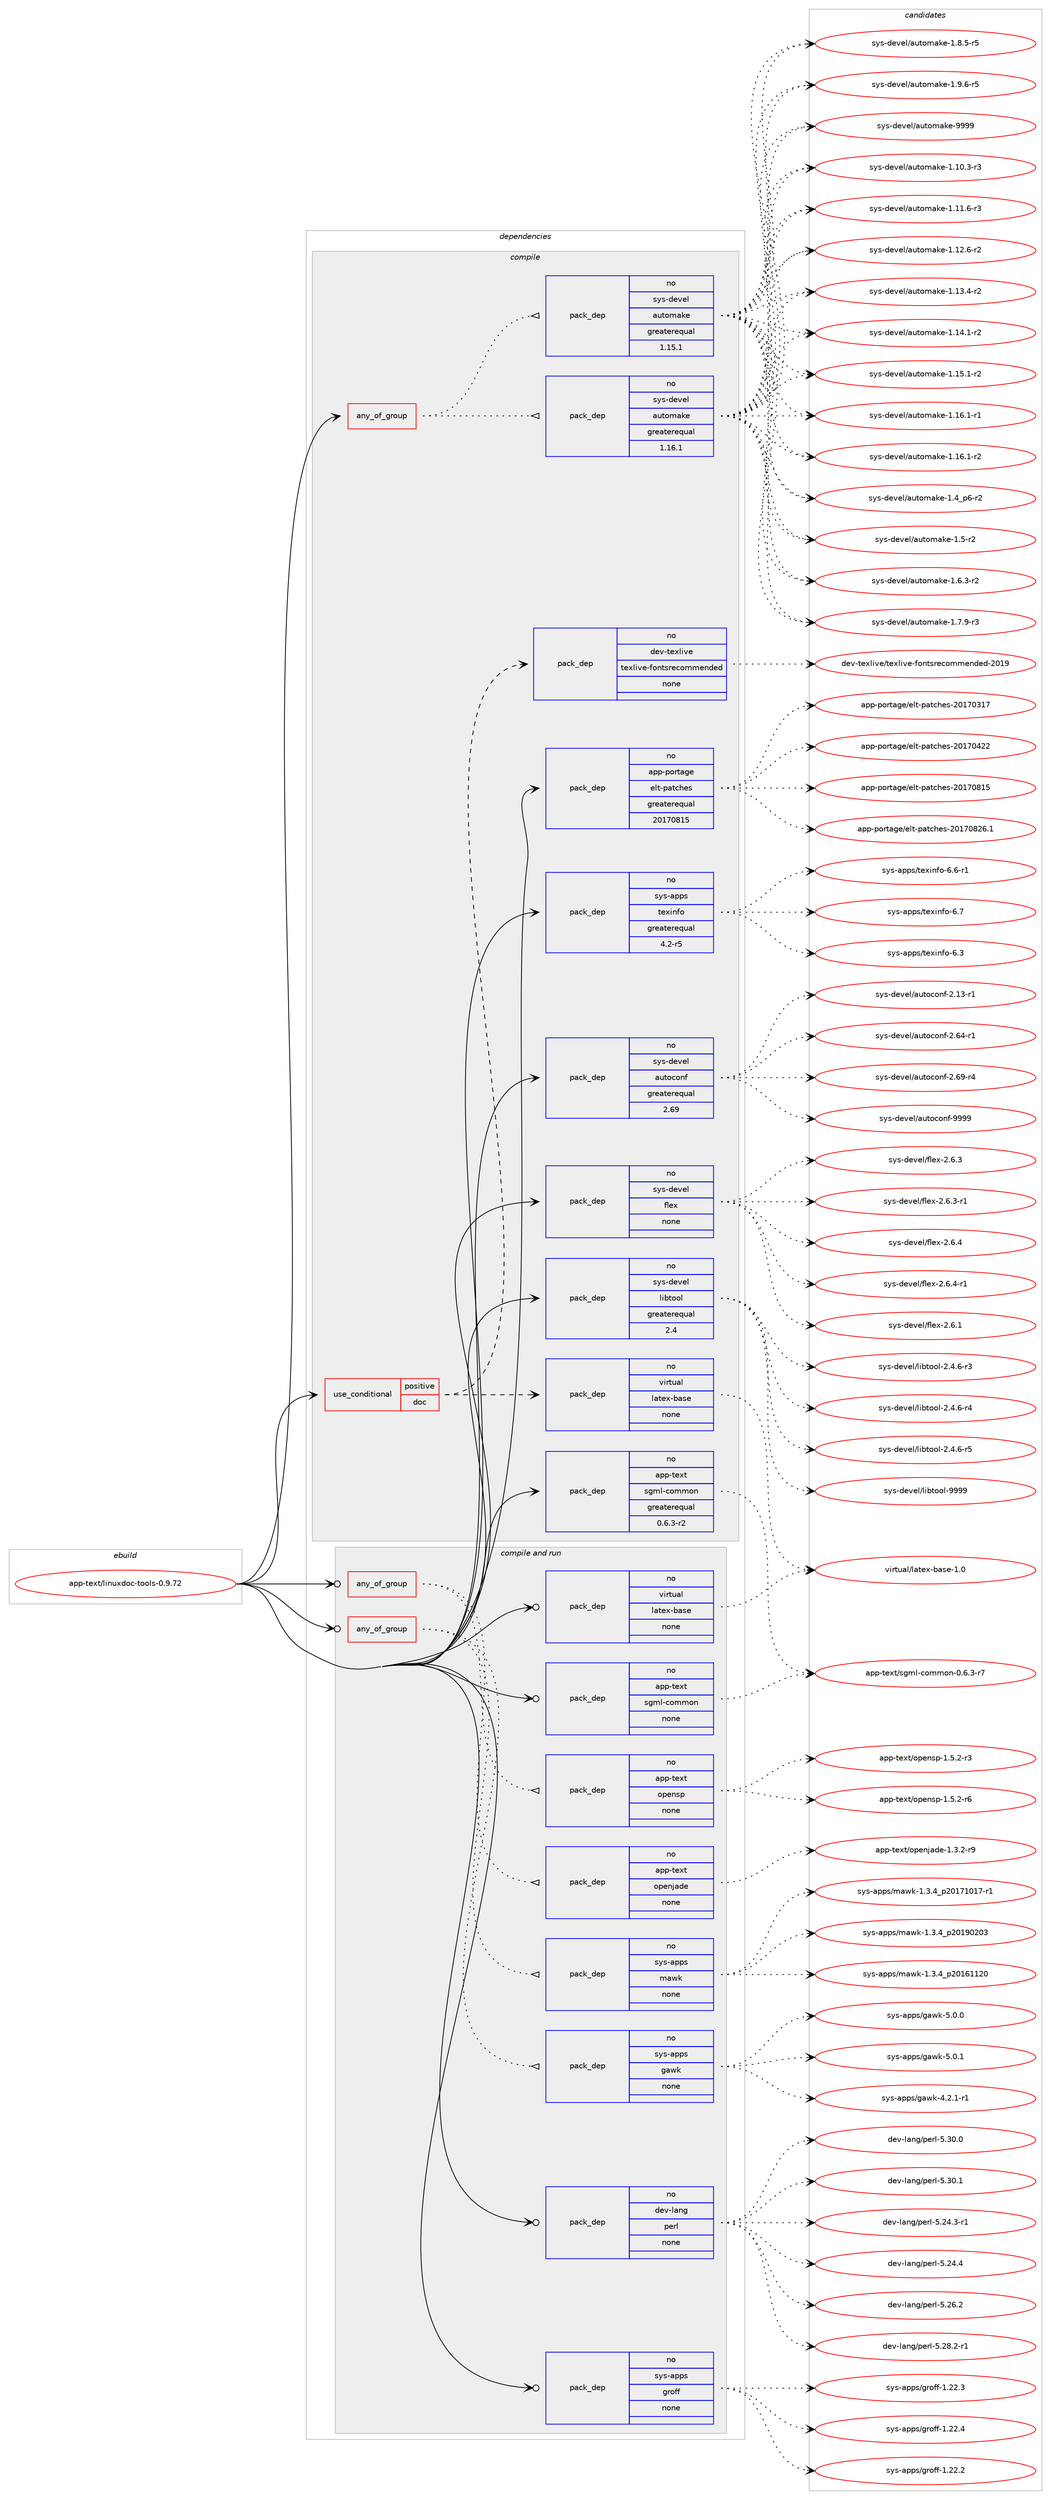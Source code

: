 digraph prolog {

# *************
# Graph options
# *************

newrank=true;
concentrate=true;
compound=true;
graph [rankdir=LR,fontname=Helvetica,fontsize=10,ranksep=1.5];#, ranksep=2.5, nodesep=0.2];
edge  [arrowhead=vee];
node  [fontname=Helvetica,fontsize=10];

# **********
# The ebuild
# **********

subgraph cluster_leftcol {
color=gray;
rank=same;
label=<<i>ebuild</i>>;
id [label="app-text/linuxdoc-tools-0.9.72", color=red, width=4, href="../app-text/linuxdoc-tools-0.9.72.svg"];
}

# ****************
# The dependencies
# ****************

subgraph cluster_midcol {
color=gray;
label=<<i>dependencies</i>>;
subgraph cluster_compile {
fillcolor="#eeeeee";
style=filled;
label=<<i>compile</i>>;
subgraph any8904 {
dependency509754 [label=<<TABLE BORDER="0" CELLBORDER="1" CELLSPACING="0" CELLPADDING="4"><TR><TD CELLPADDING="10">any_of_group</TD></TR></TABLE>>, shape=none, color=red];subgraph pack379020 {
dependency509755 [label=<<TABLE BORDER="0" CELLBORDER="1" CELLSPACING="0" CELLPADDING="4" WIDTH="220"><TR><TD ROWSPAN="6" CELLPADDING="30">pack_dep</TD></TR><TR><TD WIDTH="110">no</TD></TR><TR><TD>sys-devel</TD></TR><TR><TD>automake</TD></TR><TR><TD>greaterequal</TD></TR><TR><TD>1.16.1</TD></TR></TABLE>>, shape=none, color=blue];
}
dependency509754:e -> dependency509755:w [weight=20,style="dotted",arrowhead="oinv"];
subgraph pack379021 {
dependency509756 [label=<<TABLE BORDER="0" CELLBORDER="1" CELLSPACING="0" CELLPADDING="4" WIDTH="220"><TR><TD ROWSPAN="6" CELLPADDING="30">pack_dep</TD></TR><TR><TD WIDTH="110">no</TD></TR><TR><TD>sys-devel</TD></TR><TR><TD>automake</TD></TR><TR><TD>greaterequal</TD></TR><TR><TD>1.15.1</TD></TR></TABLE>>, shape=none, color=blue];
}
dependency509754:e -> dependency509756:w [weight=20,style="dotted",arrowhead="oinv"];
}
id:e -> dependency509754:w [weight=20,style="solid",arrowhead="vee"];
subgraph cond121506 {
dependency509757 [label=<<TABLE BORDER="0" CELLBORDER="1" CELLSPACING="0" CELLPADDING="4"><TR><TD ROWSPAN="3" CELLPADDING="10">use_conditional</TD></TR><TR><TD>positive</TD></TR><TR><TD>doc</TD></TR></TABLE>>, shape=none, color=red];
subgraph pack379022 {
dependency509758 [label=<<TABLE BORDER="0" CELLBORDER="1" CELLSPACING="0" CELLPADDING="4" WIDTH="220"><TR><TD ROWSPAN="6" CELLPADDING="30">pack_dep</TD></TR><TR><TD WIDTH="110">no</TD></TR><TR><TD>dev-texlive</TD></TR><TR><TD>texlive-fontsrecommended</TD></TR><TR><TD>none</TD></TR><TR><TD></TD></TR></TABLE>>, shape=none, color=blue];
}
dependency509757:e -> dependency509758:w [weight=20,style="dashed",arrowhead="vee"];
subgraph pack379023 {
dependency509759 [label=<<TABLE BORDER="0" CELLBORDER="1" CELLSPACING="0" CELLPADDING="4" WIDTH="220"><TR><TD ROWSPAN="6" CELLPADDING="30">pack_dep</TD></TR><TR><TD WIDTH="110">no</TD></TR><TR><TD>virtual</TD></TR><TR><TD>latex-base</TD></TR><TR><TD>none</TD></TR><TR><TD></TD></TR></TABLE>>, shape=none, color=blue];
}
dependency509757:e -> dependency509759:w [weight=20,style="dashed",arrowhead="vee"];
}
id:e -> dependency509757:w [weight=20,style="solid",arrowhead="vee"];
subgraph pack379024 {
dependency509760 [label=<<TABLE BORDER="0" CELLBORDER="1" CELLSPACING="0" CELLPADDING="4" WIDTH="220"><TR><TD ROWSPAN="6" CELLPADDING="30">pack_dep</TD></TR><TR><TD WIDTH="110">no</TD></TR><TR><TD>app-portage</TD></TR><TR><TD>elt-patches</TD></TR><TR><TD>greaterequal</TD></TR><TR><TD>20170815</TD></TR></TABLE>>, shape=none, color=blue];
}
id:e -> dependency509760:w [weight=20,style="solid",arrowhead="vee"];
subgraph pack379025 {
dependency509761 [label=<<TABLE BORDER="0" CELLBORDER="1" CELLSPACING="0" CELLPADDING="4" WIDTH="220"><TR><TD ROWSPAN="6" CELLPADDING="30">pack_dep</TD></TR><TR><TD WIDTH="110">no</TD></TR><TR><TD>app-text</TD></TR><TR><TD>sgml-common</TD></TR><TR><TD>greaterequal</TD></TR><TR><TD>0.6.3-r2</TD></TR></TABLE>>, shape=none, color=blue];
}
id:e -> dependency509761:w [weight=20,style="solid",arrowhead="vee"];
subgraph pack379026 {
dependency509762 [label=<<TABLE BORDER="0" CELLBORDER="1" CELLSPACING="0" CELLPADDING="4" WIDTH="220"><TR><TD ROWSPAN="6" CELLPADDING="30">pack_dep</TD></TR><TR><TD WIDTH="110">no</TD></TR><TR><TD>sys-apps</TD></TR><TR><TD>texinfo</TD></TR><TR><TD>greaterequal</TD></TR><TR><TD>4.2-r5</TD></TR></TABLE>>, shape=none, color=blue];
}
id:e -> dependency509762:w [weight=20,style="solid",arrowhead="vee"];
subgraph pack379027 {
dependency509763 [label=<<TABLE BORDER="0" CELLBORDER="1" CELLSPACING="0" CELLPADDING="4" WIDTH="220"><TR><TD ROWSPAN="6" CELLPADDING="30">pack_dep</TD></TR><TR><TD WIDTH="110">no</TD></TR><TR><TD>sys-devel</TD></TR><TR><TD>autoconf</TD></TR><TR><TD>greaterequal</TD></TR><TR><TD>2.69</TD></TR></TABLE>>, shape=none, color=blue];
}
id:e -> dependency509763:w [weight=20,style="solid",arrowhead="vee"];
subgraph pack379028 {
dependency509764 [label=<<TABLE BORDER="0" CELLBORDER="1" CELLSPACING="0" CELLPADDING="4" WIDTH="220"><TR><TD ROWSPAN="6" CELLPADDING="30">pack_dep</TD></TR><TR><TD WIDTH="110">no</TD></TR><TR><TD>sys-devel</TD></TR><TR><TD>flex</TD></TR><TR><TD>none</TD></TR><TR><TD></TD></TR></TABLE>>, shape=none, color=blue];
}
id:e -> dependency509764:w [weight=20,style="solid",arrowhead="vee"];
subgraph pack379029 {
dependency509765 [label=<<TABLE BORDER="0" CELLBORDER="1" CELLSPACING="0" CELLPADDING="4" WIDTH="220"><TR><TD ROWSPAN="6" CELLPADDING="30">pack_dep</TD></TR><TR><TD WIDTH="110">no</TD></TR><TR><TD>sys-devel</TD></TR><TR><TD>libtool</TD></TR><TR><TD>greaterequal</TD></TR><TR><TD>2.4</TD></TR></TABLE>>, shape=none, color=blue];
}
id:e -> dependency509765:w [weight=20,style="solid",arrowhead="vee"];
}
subgraph cluster_compileandrun {
fillcolor="#eeeeee";
style=filled;
label=<<i>compile and run</i>>;
subgraph any8905 {
dependency509766 [label=<<TABLE BORDER="0" CELLBORDER="1" CELLSPACING="0" CELLPADDING="4"><TR><TD CELLPADDING="10">any_of_group</TD></TR></TABLE>>, shape=none, color=red];subgraph pack379030 {
dependency509767 [label=<<TABLE BORDER="0" CELLBORDER="1" CELLSPACING="0" CELLPADDING="4" WIDTH="220"><TR><TD ROWSPAN="6" CELLPADDING="30">pack_dep</TD></TR><TR><TD WIDTH="110">no</TD></TR><TR><TD>app-text</TD></TR><TR><TD>openjade</TD></TR><TR><TD>none</TD></TR><TR><TD></TD></TR></TABLE>>, shape=none, color=blue];
}
dependency509766:e -> dependency509767:w [weight=20,style="dotted",arrowhead="oinv"];
subgraph pack379031 {
dependency509768 [label=<<TABLE BORDER="0" CELLBORDER="1" CELLSPACING="0" CELLPADDING="4" WIDTH="220"><TR><TD ROWSPAN="6" CELLPADDING="30">pack_dep</TD></TR><TR><TD WIDTH="110">no</TD></TR><TR><TD>app-text</TD></TR><TR><TD>opensp</TD></TR><TR><TD>none</TD></TR><TR><TD></TD></TR></TABLE>>, shape=none, color=blue];
}
dependency509766:e -> dependency509768:w [weight=20,style="dotted",arrowhead="oinv"];
}
id:e -> dependency509766:w [weight=20,style="solid",arrowhead="odotvee"];
subgraph any8906 {
dependency509769 [label=<<TABLE BORDER="0" CELLBORDER="1" CELLSPACING="0" CELLPADDING="4"><TR><TD CELLPADDING="10">any_of_group</TD></TR></TABLE>>, shape=none, color=red];subgraph pack379032 {
dependency509770 [label=<<TABLE BORDER="0" CELLBORDER="1" CELLSPACING="0" CELLPADDING="4" WIDTH="220"><TR><TD ROWSPAN="6" CELLPADDING="30">pack_dep</TD></TR><TR><TD WIDTH="110">no</TD></TR><TR><TD>sys-apps</TD></TR><TR><TD>gawk</TD></TR><TR><TD>none</TD></TR><TR><TD></TD></TR></TABLE>>, shape=none, color=blue];
}
dependency509769:e -> dependency509770:w [weight=20,style="dotted",arrowhead="oinv"];
subgraph pack379033 {
dependency509771 [label=<<TABLE BORDER="0" CELLBORDER="1" CELLSPACING="0" CELLPADDING="4" WIDTH="220"><TR><TD ROWSPAN="6" CELLPADDING="30">pack_dep</TD></TR><TR><TD WIDTH="110">no</TD></TR><TR><TD>sys-apps</TD></TR><TR><TD>mawk</TD></TR><TR><TD>none</TD></TR><TR><TD></TD></TR></TABLE>>, shape=none, color=blue];
}
dependency509769:e -> dependency509771:w [weight=20,style="dotted",arrowhead="oinv"];
}
id:e -> dependency509769:w [weight=20,style="solid",arrowhead="odotvee"];
subgraph pack379034 {
dependency509772 [label=<<TABLE BORDER="0" CELLBORDER="1" CELLSPACING="0" CELLPADDING="4" WIDTH="220"><TR><TD ROWSPAN="6" CELLPADDING="30">pack_dep</TD></TR><TR><TD WIDTH="110">no</TD></TR><TR><TD>app-text</TD></TR><TR><TD>sgml-common</TD></TR><TR><TD>none</TD></TR><TR><TD></TD></TR></TABLE>>, shape=none, color=blue];
}
id:e -> dependency509772:w [weight=20,style="solid",arrowhead="odotvee"];
subgraph pack379035 {
dependency509773 [label=<<TABLE BORDER="0" CELLBORDER="1" CELLSPACING="0" CELLPADDING="4" WIDTH="220"><TR><TD ROWSPAN="6" CELLPADDING="30">pack_dep</TD></TR><TR><TD WIDTH="110">no</TD></TR><TR><TD>dev-lang</TD></TR><TR><TD>perl</TD></TR><TR><TD>none</TD></TR><TR><TD></TD></TR></TABLE>>, shape=none, color=blue];
}
id:e -> dependency509773:w [weight=20,style="solid",arrowhead="odotvee"];
subgraph pack379036 {
dependency509774 [label=<<TABLE BORDER="0" CELLBORDER="1" CELLSPACING="0" CELLPADDING="4" WIDTH="220"><TR><TD ROWSPAN="6" CELLPADDING="30">pack_dep</TD></TR><TR><TD WIDTH="110">no</TD></TR><TR><TD>sys-apps</TD></TR><TR><TD>groff</TD></TR><TR><TD>none</TD></TR><TR><TD></TD></TR></TABLE>>, shape=none, color=blue];
}
id:e -> dependency509774:w [weight=20,style="solid",arrowhead="odotvee"];
subgraph pack379037 {
dependency509775 [label=<<TABLE BORDER="0" CELLBORDER="1" CELLSPACING="0" CELLPADDING="4" WIDTH="220"><TR><TD ROWSPAN="6" CELLPADDING="30">pack_dep</TD></TR><TR><TD WIDTH="110">no</TD></TR><TR><TD>virtual</TD></TR><TR><TD>latex-base</TD></TR><TR><TD>none</TD></TR><TR><TD></TD></TR></TABLE>>, shape=none, color=blue];
}
id:e -> dependency509775:w [weight=20,style="solid",arrowhead="odotvee"];
}
subgraph cluster_run {
fillcolor="#eeeeee";
style=filled;
label=<<i>run</i>>;
}
}

# **************
# The candidates
# **************

subgraph cluster_choices {
rank=same;
color=gray;
label=<<i>candidates</i>>;

subgraph choice379020 {
color=black;
nodesep=1;
choice11512111545100101118101108479711711611110997107101454946494846514511451 [label="sys-devel/automake-1.10.3-r3", color=red, width=4,href="../sys-devel/automake-1.10.3-r3.svg"];
choice11512111545100101118101108479711711611110997107101454946494946544511451 [label="sys-devel/automake-1.11.6-r3", color=red, width=4,href="../sys-devel/automake-1.11.6-r3.svg"];
choice11512111545100101118101108479711711611110997107101454946495046544511450 [label="sys-devel/automake-1.12.6-r2", color=red, width=4,href="../sys-devel/automake-1.12.6-r2.svg"];
choice11512111545100101118101108479711711611110997107101454946495146524511450 [label="sys-devel/automake-1.13.4-r2", color=red, width=4,href="../sys-devel/automake-1.13.4-r2.svg"];
choice11512111545100101118101108479711711611110997107101454946495246494511450 [label="sys-devel/automake-1.14.1-r2", color=red, width=4,href="../sys-devel/automake-1.14.1-r2.svg"];
choice11512111545100101118101108479711711611110997107101454946495346494511450 [label="sys-devel/automake-1.15.1-r2", color=red, width=4,href="../sys-devel/automake-1.15.1-r2.svg"];
choice11512111545100101118101108479711711611110997107101454946495446494511449 [label="sys-devel/automake-1.16.1-r1", color=red, width=4,href="../sys-devel/automake-1.16.1-r1.svg"];
choice11512111545100101118101108479711711611110997107101454946495446494511450 [label="sys-devel/automake-1.16.1-r2", color=red, width=4,href="../sys-devel/automake-1.16.1-r2.svg"];
choice115121115451001011181011084797117116111109971071014549465295112544511450 [label="sys-devel/automake-1.4_p6-r2", color=red, width=4,href="../sys-devel/automake-1.4_p6-r2.svg"];
choice11512111545100101118101108479711711611110997107101454946534511450 [label="sys-devel/automake-1.5-r2", color=red, width=4,href="../sys-devel/automake-1.5-r2.svg"];
choice115121115451001011181011084797117116111109971071014549465446514511450 [label="sys-devel/automake-1.6.3-r2", color=red, width=4,href="../sys-devel/automake-1.6.3-r2.svg"];
choice115121115451001011181011084797117116111109971071014549465546574511451 [label="sys-devel/automake-1.7.9-r3", color=red, width=4,href="../sys-devel/automake-1.7.9-r3.svg"];
choice115121115451001011181011084797117116111109971071014549465646534511453 [label="sys-devel/automake-1.8.5-r5", color=red, width=4,href="../sys-devel/automake-1.8.5-r5.svg"];
choice115121115451001011181011084797117116111109971071014549465746544511453 [label="sys-devel/automake-1.9.6-r5", color=red, width=4,href="../sys-devel/automake-1.9.6-r5.svg"];
choice115121115451001011181011084797117116111109971071014557575757 [label="sys-devel/automake-9999", color=red, width=4,href="../sys-devel/automake-9999.svg"];
dependency509755:e -> choice11512111545100101118101108479711711611110997107101454946494846514511451:w [style=dotted,weight="100"];
dependency509755:e -> choice11512111545100101118101108479711711611110997107101454946494946544511451:w [style=dotted,weight="100"];
dependency509755:e -> choice11512111545100101118101108479711711611110997107101454946495046544511450:w [style=dotted,weight="100"];
dependency509755:e -> choice11512111545100101118101108479711711611110997107101454946495146524511450:w [style=dotted,weight="100"];
dependency509755:e -> choice11512111545100101118101108479711711611110997107101454946495246494511450:w [style=dotted,weight="100"];
dependency509755:e -> choice11512111545100101118101108479711711611110997107101454946495346494511450:w [style=dotted,weight="100"];
dependency509755:e -> choice11512111545100101118101108479711711611110997107101454946495446494511449:w [style=dotted,weight="100"];
dependency509755:e -> choice11512111545100101118101108479711711611110997107101454946495446494511450:w [style=dotted,weight="100"];
dependency509755:e -> choice115121115451001011181011084797117116111109971071014549465295112544511450:w [style=dotted,weight="100"];
dependency509755:e -> choice11512111545100101118101108479711711611110997107101454946534511450:w [style=dotted,weight="100"];
dependency509755:e -> choice115121115451001011181011084797117116111109971071014549465446514511450:w [style=dotted,weight="100"];
dependency509755:e -> choice115121115451001011181011084797117116111109971071014549465546574511451:w [style=dotted,weight="100"];
dependency509755:e -> choice115121115451001011181011084797117116111109971071014549465646534511453:w [style=dotted,weight="100"];
dependency509755:e -> choice115121115451001011181011084797117116111109971071014549465746544511453:w [style=dotted,weight="100"];
dependency509755:e -> choice115121115451001011181011084797117116111109971071014557575757:w [style=dotted,weight="100"];
}
subgraph choice379021 {
color=black;
nodesep=1;
choice11512111545100101118101108479711711611110997107101454946494846514511451 [label="sys-devel/automake-1.10.3-r3", color=red, width=4,href="../sys-devel/automake-1.10.3-r3.svg"];
choice11512111545100101118101108479711711611110997107101454946494946544511451 [label="sys-devel/automake-1.11.6-r3", color=red, width=4,href="../sys-devel/automake-1.11.6-r3.svg"];
choice11512111545100101118101108479711711611110997107101454946495046544511450 [label="sys-devel/automake-1.12.6-r2", color=red, width=4,href="../sys-devel/automake-1.12.6-r2.svg"];
choice11512111545100101118101108479711711611110997107101454946495146524511450 [label="sys-devel/automake-1.13.4-r2", color=red, width=4,href="../sys-devel/automake-1.13.4-r2.svg"];
choice11512111545100101118101108479711711611110997107101454946495246494511450 [label="sys-devel/automake-1.14.1-r2", color=red, width=4,href="../sys-devel/automake-1.14.1-r2.svg"];
choice11512111545100101118101108479711711611110997107101454946495346494511450 [label="sys-devel/automake-1.15.1-r2", color=red, width=4,href="../sys-devel/automake-1.15.1-r2.svg"];
choice11512111545100101118101108479711711611110997107101454946495446494511449 [label="sys-devel/automake-1.16.1-r1", color=red, width=4,href="../sys-devel/automake-1.16.1-r1.svg"];
choice11512111545100101118101108479711711611110997107101454946495446494511450 [label="sys-devel/automake-1.16.1-r2", color=red, width=4,href="../sys-devel/automake-1.16.1-r2.svg"];
choice115121115451001011181011084797117116111109971071014549465295112544511450 [label="sys-devel/automake-1.4_p6-r2", color=red, width=4,href="../sys-devel/automake-1.4_p6-r2.svg"];
choice11512111545100101118101108479711711611110997107101454946534511450 [label="sys-devel/automake-1.5-r2", color=red, width=4,href="../sys-devel/automake-1.5-r2.svg"];
choice115121115451001011181011084797117116111109971071014549465446514511450 [label="sys-devel/automake-1.6.3-r2", color=red, width=4,href="../sys-devel/automake-1.6.3-r2.svg"];
choice115121115451001011181011084797117116111109971071014549465546574511451 [label="sys-devel/automake-1.7.9-r3", color=red, width=4,href="../sys-devel/automake-1.7.9-r3.svg"];
choice115121115451001011181011084797117116111109971071014549465646534511453 [label="sys-devel/automake-1.8.5-r5", color=red, width=4,href="../sys-devel/automake-1.8.5-r5.svg"];
choice115121115451001011181011084797117116111109971071014549465746544511453 [label="sys-devel/automake-1.9.6-r5", color=red, width=4,href="../sys-devel/automake-1.9.6-r5.svg"];
choice115121115451001011181011084797117116111109971071014557575757 [label="sys-devel/automake-9999", color=red, width=4,href="../sys-devel/automake-9999.svg"];
dependency509756:e -> choice11512111545100101118101108479711711611110997107101454946494846514511451:w [style=dotted,weight="100"];
dependency509756:e -> choice11512111545100101118101108479711711611110997107101454946494946544511451:w [style=dotted,weight="100"];
dependency509756:e -> choice11512111545100101118101108479711711611110997107101454946495046544511450:w [style=dotted,weight="100"];
dependency509756:e -> choice11512111545100101118101108479711711611110997107101454946495146524511450:w [style=dotted,weight="100"];
dependency509756:e -> choice11512111545100101118101108479711711611110997107101454946495246494511450:w [style=dotted,weight="100"];
dependency509756:e -> choice11512111545100101118101108479711711611110997107101454946495346494511450:w [style=dotted,weight="100"];
dependency509756:e -> choice11512111545100101118101108479711711611110997107101454946495446494511449:w [style=dotted,weight="100"];
dependency509756:e -> choice11512111545100101118101108479711711611110997107101454946495446494511450:w [style=dotted,weight="100"];
dependency509756:e -> choice115121115451001011181011084797117116111109971071014549465295112544511450:w [style=dotted,weight="100"];
dependency509756:e -> choice11512111545100101118101108479711711611110997107101454946534511450:w [style=dotted,weight="100"];
dependency509756:e -> choice115121115451001011181011084797117116111109971071014549465446514511450:w [style=dotted,weight="100"];
dependency509756:e -> choice115121115451001011181011084797117116111109971071014549465546574511451:w [style=dotted,weight="100"];
dependency509756:e -> choice115121115451001011181011084797117116111109971071014549465646534511453:w [style=dotted,weight="100"];
dependency509756:e -> choice115121115451001011181011084797117116111109971071014549465746544511453:w [style=dotted,weight="100"];
dependency509756:e -> choice115121115451001011181011084797117116111109971071014557575757:w [style=dotted,weight="100"];
}
subgraph choice379022 {
color=black;
nodesep=1;
choice100101118451161011201081051181014711610112010810511810145102111110116115114101991111091091011101001011004550484957 [label="dev-texlive/texlive-fontsrecommended-2019", color=red, width=4,href="../dev-texlive/texlive-fontsrecommended-2019.svg"];
dependency509758:e -> choice100101118451161011201081051181014711610112010810511810145102111110116115114101991111091091011101001011004550484957:w [style=dotted,weight="100"];
}
subgraph choice379023 {
color=black;
nodesep=1;
choice11810511411611797108471089711610112045989711510145494648 [label="virtual/latex-base-1.0", color=red, width=4,href="../virtual/latex-base-1.0.svg"];
dependency509759:e -> choice11810511411611797108471089711610112045989711510145494648:w [style=dotted,weight="100"];
}
subgraph choice379024 {
color=black;
nodesep=1;
choice97112112451121111141169710310147101108116451129711699104101115455048495548514955 [label="app-portage/elt-patches-20170317", color=red, width=4,href="../app-portage/elt-patches-20170317.svg"];
choice97112112451121111141169710310147101108116451129711699104101115455048495548525050 [label="app-portage/elt-patches-20170422", color=red, width=4,href="../app-portage/elt-patches-20170422.svg"];
choice97112112451121111141169710310147101108116451129711699104101115455048495548564953 [label="app-portage/elt-patches-20170815", color=red, width=4,href="../app-portage/elt-patches-20170815.svg"];
choice971121124511211111411697103101471011081164511297116991041011154550484955485650544649 [label="app-portage/elt-patches-20170826.1", color=red, width=4,href="../app-portage/elt-patches-20170826.1.svg"];
dependency509760:e -> choice97112112451121111141169710310147101108116451129711699104101115455048495548514955:w [style=dotted,weight="100"];
dependency509760:e -> choice97112112451121111141169710310147101108116451129711699104101115455048495548525050:w [style=dotted,weight="100"];
dependency509760:e -> choice97112112451121111141169710310147101108116451129711699104101115455048495548564953:w [style=dotted,weight="100"];
dependency509760:e -> choice971121124511211111411697103101471011081164511297116991041011154550484955485650544649:w [style=dotted,weight="100"];
}
subgraph choice379025 {
color=black;
nodesep=1;
choice97112112451161011201164711510310910845991111091091111104548465446514511455 [label="app-text/sgml-common-0.6.3-r7", color=red, width=4,href="../app-text/sgml-common-0.6.3-r7.svg"];
dependency509761:e -> choice97112112451161011201164711510310910845991111091091111104548465446514511455:w [style=dotted,weight="100"];
}
subgraph choice379026 {
color=black;
nodesep=1;
choice11512111545971121121154711610112010511010211145544651 [label="sys-apps/texinfo-6.3", color=red, width=4,href="../sys-apps/texinfo-6.3.svg"];
choice115121115459711211211547116101120105110102111455446544511449 [label="sys-apps/texinfo-6.6-r1", color=red, width=4,href="../sys-apps/texinfo-6.6-r1.svg"];
choice11512111545971121121154711610112010511010211145544655 [label="sys-apps/texinfo-6.7", color=red, width=4,href="../sys-apps/texinfo-6.7.svg"];
dependency509762:e -> choice11512111545971121121154711610112010511010211145544651:w [style=dotted,weight="100"];
dependency509762:e -> choice115121115459711211211547116101120105110102111455446544511449:w [style=dotted,weight="100"];
dependency509762:e -> choice11512111545971121121154711610112010511010211145544655:w [style=dotted,weight="100"];
}
subgraph choice379027 {
color=black;
nodesep=1;
choice1151211154510010111810110847971171161119911111010245504649514511449 [label="sys-devel/autoconf-2.13-r1", color=red, width=4,href="../sys-devel/autoconf-2.13-r1.svg"];
choice1151211154510010111810110847971171161119911111010245504654524511449 [label="sys-devel/autoconf-2.64-r1", color=red, width=4,href="../sys-devel/autoconf-2.64-r1.svg"];
choice1151211154510010111810110847971171161119911111010245504654574511452 [label="sys-devel/autoconf-2.69-r4", color=red, width=4,href="../sys-devel/autoconf-2.69-r4.svg"];
choice115121115451001011181011084797117116111991111101024557575757 [label="sys-devel/autoconf-9999", color=red, width=4,href="../sys-devel/autoconf-9999.svg"];
dependency509763:e -> choice1151211154510010111810110847971171161119911111010245504649514511449:w [style=dotted,weight="100"];
dependency509763:e -> choice1151211154510010111810110847971171161119911111010245504654524511449:w [style=dotted,weight="100"];
dependency509763:e -> choice1151211154510010111810110847971171161119911111010245504654574511452:w [style=dotted,weight="100"];
dependency509763:e -> choice115121115451001011181011084797117116111991111101024557575757:w [style=dotted,weight="100"];
}
subgraph choice379028 {
color=black;
nodesep=1;
choice1151211154510010111810110847102108101120455046544649 [label="sys-devel/flex-2.6.1", color=red, width=4,href="../sys-devel/flex-2.6.1.svg"];
choice1151211154510010111810110847102108101120455046544651 [label="sys-devel/flex-2.6.3", color=red, width=4,href="../sys-devel/flex-2.6.3.svg"];
choice11512111545100101118101108471021081011204550465446514511449 [label="sys-devel/flex-2.6.3-r1", color=red, width=4,href="../sys-devel/flex-2.6.3-r1.svg"];
choice1151211154510010111810110847102108101120455046544652 [label="sys-devel/flex-2.6.4", color=red, width=4,href="../sys-devel/flex-2.6.4.svg"];
choice11512111545100101118101108471021081011204550465446524511449 [label="sys-devel/flex-2.6.4-r1", color=red, width=4,href="../sys-devel/flex-2.6.4-r1.svg"];
dependency509764:e -> choice1151211154510010111810110847102108101120455046544649:w [style=dotted,weight="100"];
dependency509764:e -> choice1151211154510010111810110847102108101120455046544651:w [style=dotted,weight="100"];
dependency509764:e -> choice11512111545100101118101108471021081011204550465446514511449:w [style=dotted,weight="100"];
dependency509764:e -> choice1151211154510010111810110847102108101120455046544652:w [style=dotted,weight="100"];
dependency509764:e -> choice11512111545100101118101108471021081011204550465446524511449:w [style=dotted,weight="100"];
}
subgraph choice379029 {
color=black;
nodesep=1;
choice1151211154510010111810110847108105981161111111084550465246544511451 [label="sys-devel/libtool-2.4.6-r3", color=red, width=4,href="../sys-devel/libtool-2.4.6-r3.svg"];
choice1151211154510010111810110847108105981161111111084550465246544511452 [label="sys-devel/libtool-2.4.6-r4", color=red, width=4,href="../sys-devel/libtool-2.4.6-r4.svg"];
choice1151211154510010111810110847108105981161111111084550465246544511453 [label="sys-devel/libtool-2.4.6-r5", color=red, width=4,href="../sys-devel/libtool-2.4.6-r5.svg"];
choice1151211154510010111810110847108105981161111111084557575757 [label="sys-devel/libtool-9999", color=red, width=4,href="../sys-devel/libtool-9999.svg"];
dependency509765:e -> choice1151211154510010111810110847108105981161111111084550465246544511451:w [style=dotted,weight="100"];
dependency509765:e -> choice1151211154510010111810110847108105981161111111084550465246544511452:w [style=dotted,weight="100"];
dependency509765:e -> choice1151211154510010111810110847108105981161111111084550465246544511453:w [style=dotted,weight="100"];
dependency509765:e -> choice1151211154510010111810110847108105981161111111084557575757:w [style=dotted,weight="100"];
}
subgraph choice379030 {
color=black;
nodesep=1;
choice971121124511610112011647111112101110106971001014549465146504511457 [label="app-text/openjade-1.3.2-r9", color=red, width=4,href="../app-text/openjade-1.3.2-r9.svg"];
dependency509767:e -> choice971121124511610112011647111112101110106971001014549465146504511457:w [style=dotted,weight="100"];
}
subgraph choice379031 {
color=black;
nodesep=1;
choice9711211245116101120116471111121011101151124549465346504511451 [label="app-text/opensp-1.5.2-r3", color=red, width=4,href="../app-text/opensp-1.5.2-r3.svg"];
choice9711211245116101120116471111121011101151124549465346504511454 [label="app-text/opensp-1.5.2-r6", color=red, width=4,href="../app-text/opensp-1.5.2-r6.svg"];
dependency509768:e -> choice9711211245116101120116471111121011101151124549465346504511451:w [style=dotted,weight="100"];
dependency509768:e -> choice9711211245116101120116471111121011101151124549465346504511454:w [style=dotted,weight="100"];
}
subgraph choice379032 {
color=black;
nodesep=1;
choice115121115459711211211547103971191074552465046494511449 [label="sys-apps/gawk-4.2.1-r1", color=red, width=4,href="../sys-apps/gawk-4.2.1-r1.svg"];
choice11512111545971121121154710397119107455346484648 [label="sys-apps/gawk-5.0.0", color=red, width=4,href="../sys-apps/gawk-5.0.0.svg"];
choice11512111545971121121154710397119107455346484649 [label="sys-apps/gawk-5.0.1", color=red, width=4,href="../sys-apps/gawk-5.0.1.svg"];
dependency509770:e -> choice115121115459711211211547103971191074552465046494511449:w [style=dotted,weight="100"];
dependency509770:e -> choice11512111545971121121154710397119107455346484648:w [style=dotted,weight="100"];
dependency509770:e -> choice11512111545971121121154710397119107455346484649:w [style=dotted,weight="100"];
}
subgraph choice379033 {
color=black;
nodesep=1;
choice11512111545971121121154710997119107454946514652951125048495449495048 [label="sys-apps/mawk-1.3.4_p20161120", color=red, width=4,href="../sys-apps/mawk-1.3.4_p20161120.svg"];
choice115121115459711211211547109971191074549465146529511250484955494849554511449 [label="sys-apps/mawk-1.3.4_p20171017-r1", color=red, width=4,href="../sys-apps/mawk-1.3.4_p20171017-r1.svg"];
choice11512111545971121121154710997119107454946514652951125048495748504851 [label="sys-apps/mawk-1.3.4_p20190203", color=red, width=4,href="../sys-apps/mawk-1.3.4_p20190203.svg"];
dependency509771:e -> choice11512111545971121121154710997119107454946514652951125048495449495048:w [style=dotted,weight="100"];
dependency509771:e -> choice115121115459711211211547109971191074549465146529511250484955494849554511449:w [style=dotted,weight="100"];
dependency509771:e -> choice11512111545971121121154710997119107454946514652951125048495748504851:w [style=dotted,weight="100"];
}
subgraph choice379034 {
color=black;
nodesep=1;
choice97112112451161011201164711510310910845991111091091111104548465446514511455 [label="app-text/sgml-common-0.6.3-r7", color=red, width=4,href="../app-text/sgml-common-0.6.3-r7.svg"];
dependency509772:e -> choice97112112451161011201164711510310910845991111091091111104548465446514511455:w [style=dotted,weight="100"];
}
subgraph choice379035 {
color=black;
nodesep=1;
choice100101118451089711010347112101114108455346505246514511449 [label="dev-lang/perl-5.24.3-r1", color=red, width=4,href="../dev-lang/perl-5.24.3-r1.svg"];
choice10010111845108971101034711210111410845534650524652 [label="dev-lang/perl-5.24.4", color=red, width=4,href="../dev-lang/perl-5.24.4.svg"];
choice10010111845108971101034711210111410845534650544650 [label="dev-lang/perl-5.26.2", color=red, width=4,href="../dev-lang/perl-5.26.2.svg"];
choice100101118451089711010347112101114108455346505646504511449 [label="dev-lang/perl-5.28.2-r1", color=red, width=4,href="../dev-lang/perl-5.28.2-r1.svg"];
choice10010111845108971101034711210111410845534651484648 [label="dev-lang/perl-5.30.0", color=red, width=4,href="../dev-lang/perl-5.30.0.svg"];
choice10010111845108971101034711210111410845534651484649 [label="dev-lang/perl-5.30.1", color=red, width=4,href="../dev-lang/perl-5.30.1.svg"];
dependency509773:e -> choice100101118451089711010347112101114108455346505246514511449:w [style=dotted,weight="100"];
dependency509773:e -> choice10010111845108971101034711210111410845534650524652:w [style=dotted,weight="100"];
dependency509773:e -> choice10010111845108971101034711210111410845534650544650:w [style=dotted,weight="100"];
dependency509773:e -> choice100101118451089711010347112101114108455346505646504511449:w [style=dotted,weight="100"];
dependency509773:e -> choice10010111845108971101034711210111410845534651484648:w [style=dotted,weight="100"];
dependency509773:e -> choice10010111845108971101034711210111410845534651484649:w [style=dotted,weight="100"];
}
subgraph choice379036 {
color=black;
nodesep=1;
choice11512111545971121121154710311411110210245494650504650 [label="sys-apps/groff-1.22.2", color=red, width=4,href="../sys-apps/groff-1.22.2.svg"];
choice11512111545971121121154710311411110210245494650504651 [label="sys-apps/groff-1.22.3", color=red, width=4,href="../sys-apps/groff-1.22.3.svg"];
choice11512111545971121121154710311411110210245494650504652 [label="sys-apps/groff-1.22.4", color=red, width=4,href="../sys-apps/groff-1.22.4.svg"];
dependency509774:e -> choice11512111545971121121154710311411110210245494650504650:w [style=dotted,weight="100"];
dependency509774:e -> choice11512111545971121121154710311411110210245494650504651:w [style=dotted,weight="100"];
dependency509774:e -> choice11512111545971121121154710311411110210245494650504652:w [style=dotted,weight="100"];
}
subgraph choice379037 {
color=black;
nodesep=1;
choice11810511411611797108471089711610112045989711510145494648 [label="virtual/latex-base-1.0", color=red, width=4,href="../virtual/latex-base-1.0.svg"];
dependency509775:e -> choice11810511411611797108471089711610112045989711510145494648:w [style=dotted,weight="100"];
}
}

}
